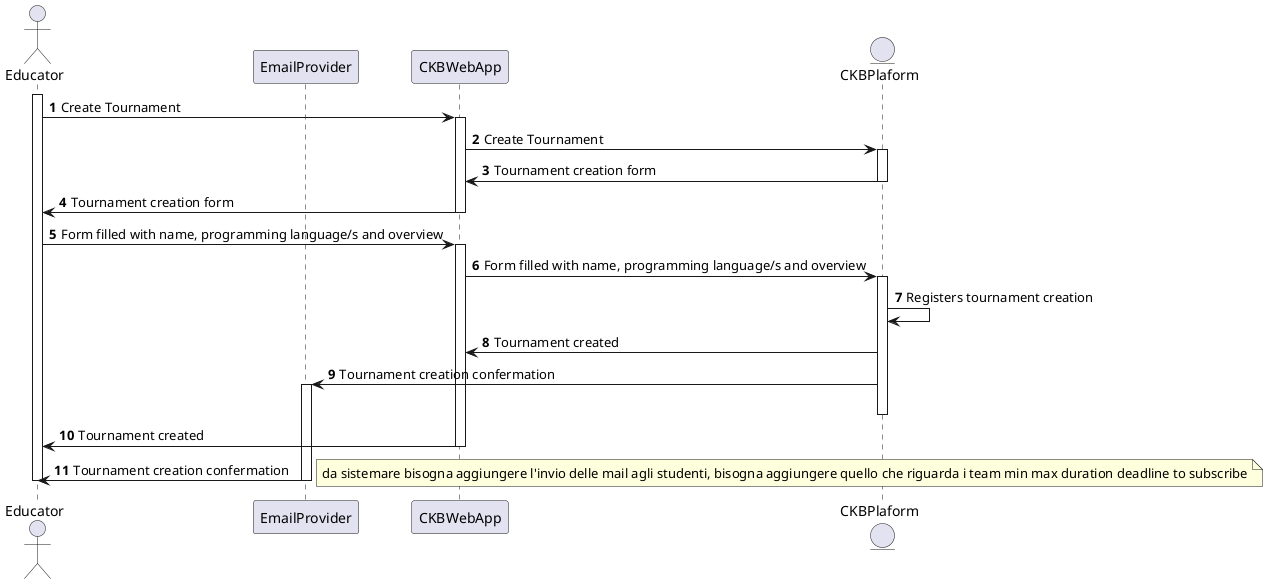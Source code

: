 @startuml

autonumber

actor Educator
participant EmailProvider as Email
participant CKBWebApp as App
entity CKBPlaform as Platform

activate Educator
Educator -> App: Create Tournament
activate App
App -> Platform: Create Tournament
activate Platform
Platform -> App: Tournament creation form
deactivate Platform
App -> Educator: Tournament creation form
deactivate App
Educator -> App: Form filled with name, programming language/s and overview
activate App
App -> Platform: Form filled with name, programming language/s and overview
activate Platform
Platform -> Platform: Registers tournament creation
Platform -> App: Tournament created
Platform -> Email: Tournament creation confermation 
activate Email
deactivate Platform
App -> Educator: Tournament created
deactivate App
Email -> Educator: Tournament creation confermation 
deactivate Email
deactivate Educator
note right
    da sistemare bisogna aggiungere l'invio delle mail agli studenti, bisogna aggiungere quello che riguarda i team min max duration deadline to subscribe
end note
@enduml